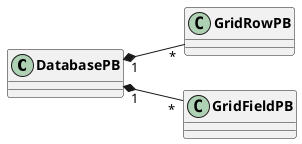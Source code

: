 @startuml
skinparam classFontStyle Bold
skinparam ActivityBackgroundColor Silver
skinparam ActivityBorderColor DimGray
left to right direction

DatabasePB  "1" *-- "*" GridRowPB
DatabasePB  "1" *-- "*" GridFieldPB

@enduml